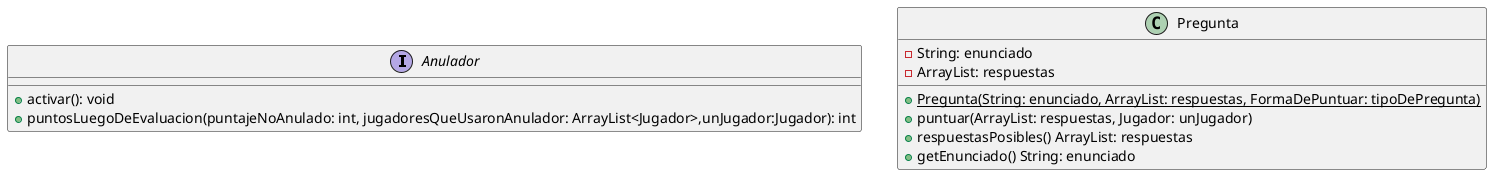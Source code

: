 @startuml
interface Anulador {
    +activar(): void
    +puntosLuegoDeEvaluacion(puntajeNoAnulado: int, jugadoresQueUsaronAnulador: ArrayList<Jugador>,unJugador:Jugador): int
}


class Pregunta {
    - String: enunciado
    - ArrayList: respuestas

    +{static}Pregunta(String: enunciado, ArrayList: respuestas, FormaDePuntuar: tipoDePregunta)
    + puntuar(ArrayList: respuestas, Jugador: unJugador)
    + respuestasPosibles() ArrayList: respuestas
    + getEnunciado() String: enunciado
}


@enduml
